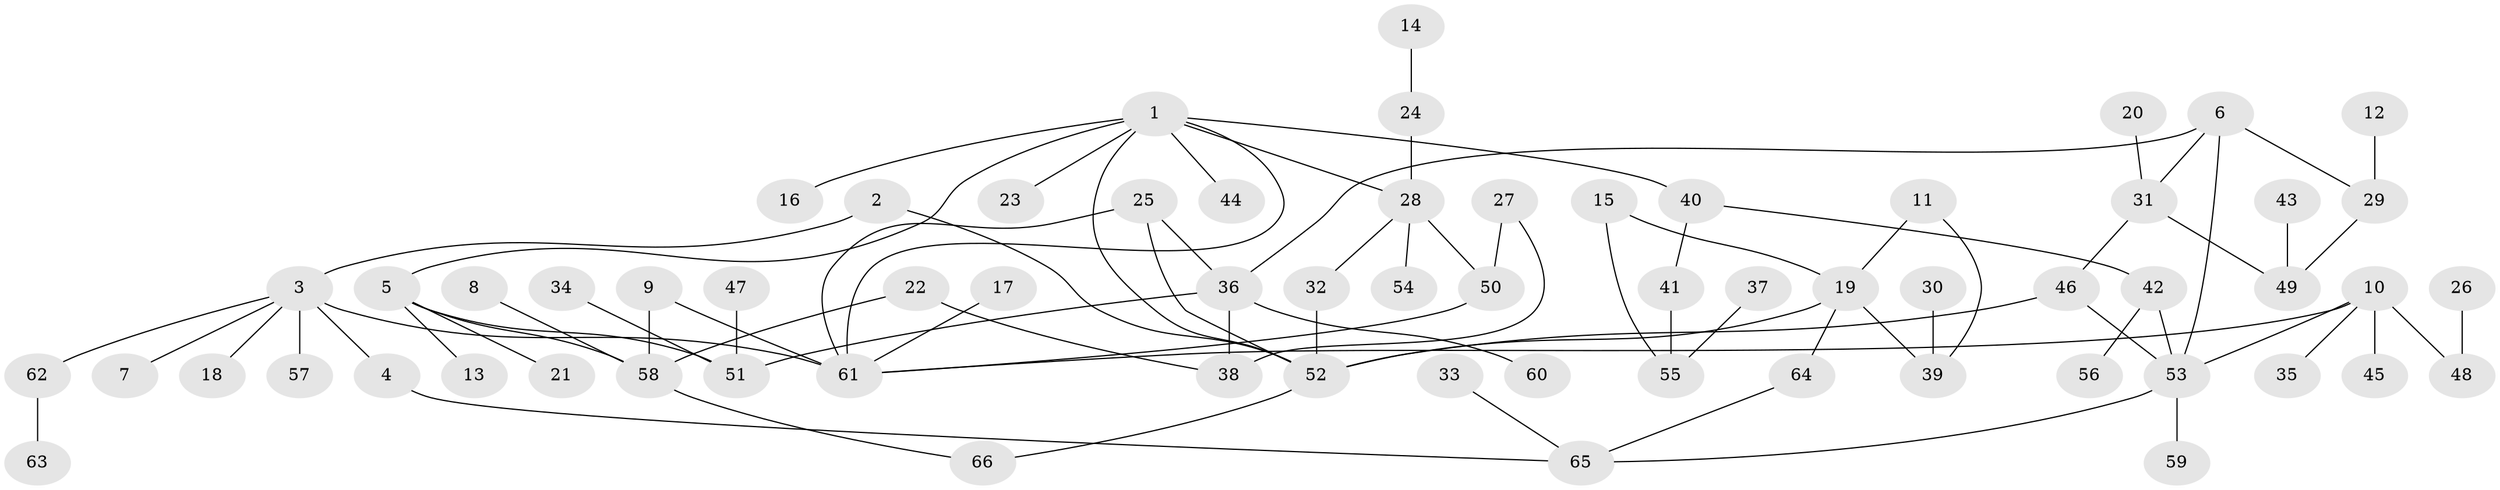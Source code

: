 // original degree distribution, {4: 0.08333333333333333, 6: 0.022727272727272728, 7: 0.007575757575757576, 5: 0.05303030303030303, 3: 0.16666666666666666, 2: 0.3181818181818182, 1: 0.3484848484848485}
// Generated by graph-tools (version 1.1) at 2025/25/03/09/25 03:25:30]
// undirected, 66 vertices, 83 edges
graph export_dot {
graph [start="1"]
  node [color=gray90,style=filled];
  1;
  2;
  3;
  4;
  5;
  6;
  7;
  8;
  9;
  10;
  11;
  12;
  13;
  14;
  15;
  16;
  17;
  18;
  19;
  20;
  21;
  22;
  23;
  24;
  25;
  26;
  27;
  28;
  29;
  30;
  31;
  32;
  33;
  34;
  35;
  36;
  37;
  38;
  39;
  40;
  41;
  42;
  43;
  44;
  45;
  46;
  47;
  48;
  49;
  50;
  51;
  52;
  53;
  54;
  55;
  56;
  57;
  58;
  59;
  60;
  61;
  62;
  63;
  64;
  65;
  66;
  1 -- 5 [weight=1.0];
  1 -- 16 [weight=1.0];
  1 -- 23 [weight=1.0];
  1 -- 28 [weight=1.0];
  1 -- 40 [weight=1.0];
  1 -- 44 [weight=1.0];
  1 -- 52 [weight=1.0];
  1 -- 61 [weight=1.0];
  2 -- 3 [weight=1.0];
  2 -- 52 [weight=1.0];
  3 -- 4 [weight=1.0];
  3 -- 7 [weight=1.0];
  3 -- 18 [weight=1.0];
  3 -- 57 [weight=1.0];
  3 -- 61 [weight=1.0];
  3 -- 62 [weight=1.0];
  4 -- 65 [weight=1.0];
  5 -- 13 [weight=1.0];
  5 -- 21 [weight=1.0];
  5 -- 51 [weight=1.0];
  5 -- 58 [weight=1.0];
  6 -- 29 [weight=1.0];
  6 -- 31 [weight=1.0];
  6 -- 36 [weight=1.0];
  6 -- 53 [weight=1.0];
  8 -- 58 [weight=1.0];
  9 -- 58 [weight=1.0];
  9 -- 61 [weight=1.0];
  10 -- 35 [weight=1.0];
  10 -- 45 [weight=1.0];
  10 -- 48 [weight=1.0];
  10 -- 53 [weight=1.0];
  10 -- 61 [weight=1.0];
  11 -- 19 [weight=1.0];
  11 -- 39 [weight=1.0];
  12 -- 29 [weight=1.0];
  14 -- 24 [weight=1.0];
  15 -- 19 [weight=1.0];
  15 -- 55 [weight=1.0];
  17 -- 61 [weight=1.0];
  19 -- 39 [weight=1.0];
  19 -- 52 [weight=1.0];
  19 -- 64 [weight=1.0];
  20 -- 31 [weight=1.0];
  22 -- 38 [weight=1.0];
  22 -- 58 [weight=1.0];
  24 -- 28 [weight=1.0];
  25 -- 36 [weight=1.0];
  25 -- 52 [weight=1.0];
  25 -- 61 [weight=1.0];
  26 -- 48 [weight=1.0];
  27 -- 38 [weight=1.0];
  27 -- 50 [weight=1.0];
  28 -- 32 [weight=1.0];
  28 -- 50 [weight=1.0];
  28 -- 54 [weight=1.0];
  29 -- 49 [weight=1.0];
  30 -- 39 [weight=1.0];
  31 -- 46 [weight=1.0];
  31 -- 49 [weight=1.0];
  32 -- 52 [weight=1.0];
  33 -- 65 [weight=1.0];
  34 -- 51 [weight=1.0];
  36 -- 38 [weight=1.0];
  36 -- 51 [weight=1.0];
  36 -- 60 [weight=1.0];
  37 -- 55 [weight=1.0];
  40 -- 41 [weight=1.0];
  40 -- 42 [weight=1.0];
  41 -- 55 [weight=1.0];
  42 -- 53 [weight=1.0];
  42 -- 56 [weight=1.0];
  43 -- 49 [weight=1.0];
  46 -- 52 [weight=2.0];
  46 -- 53 [weight=1.0];
  47 -- 51 [weight=1.0];
  50 -- 61 [weight=1.0];
  52 -- 66 [weight=1.0];
  53 -- 59 [weight=1.0];
  53 -- 65 [weight=1.0];
  58 -- 66 [weight=1.0];
  62 -- 63 [weight=1.0];
  64 -- 65 [weight=1.0];
}
